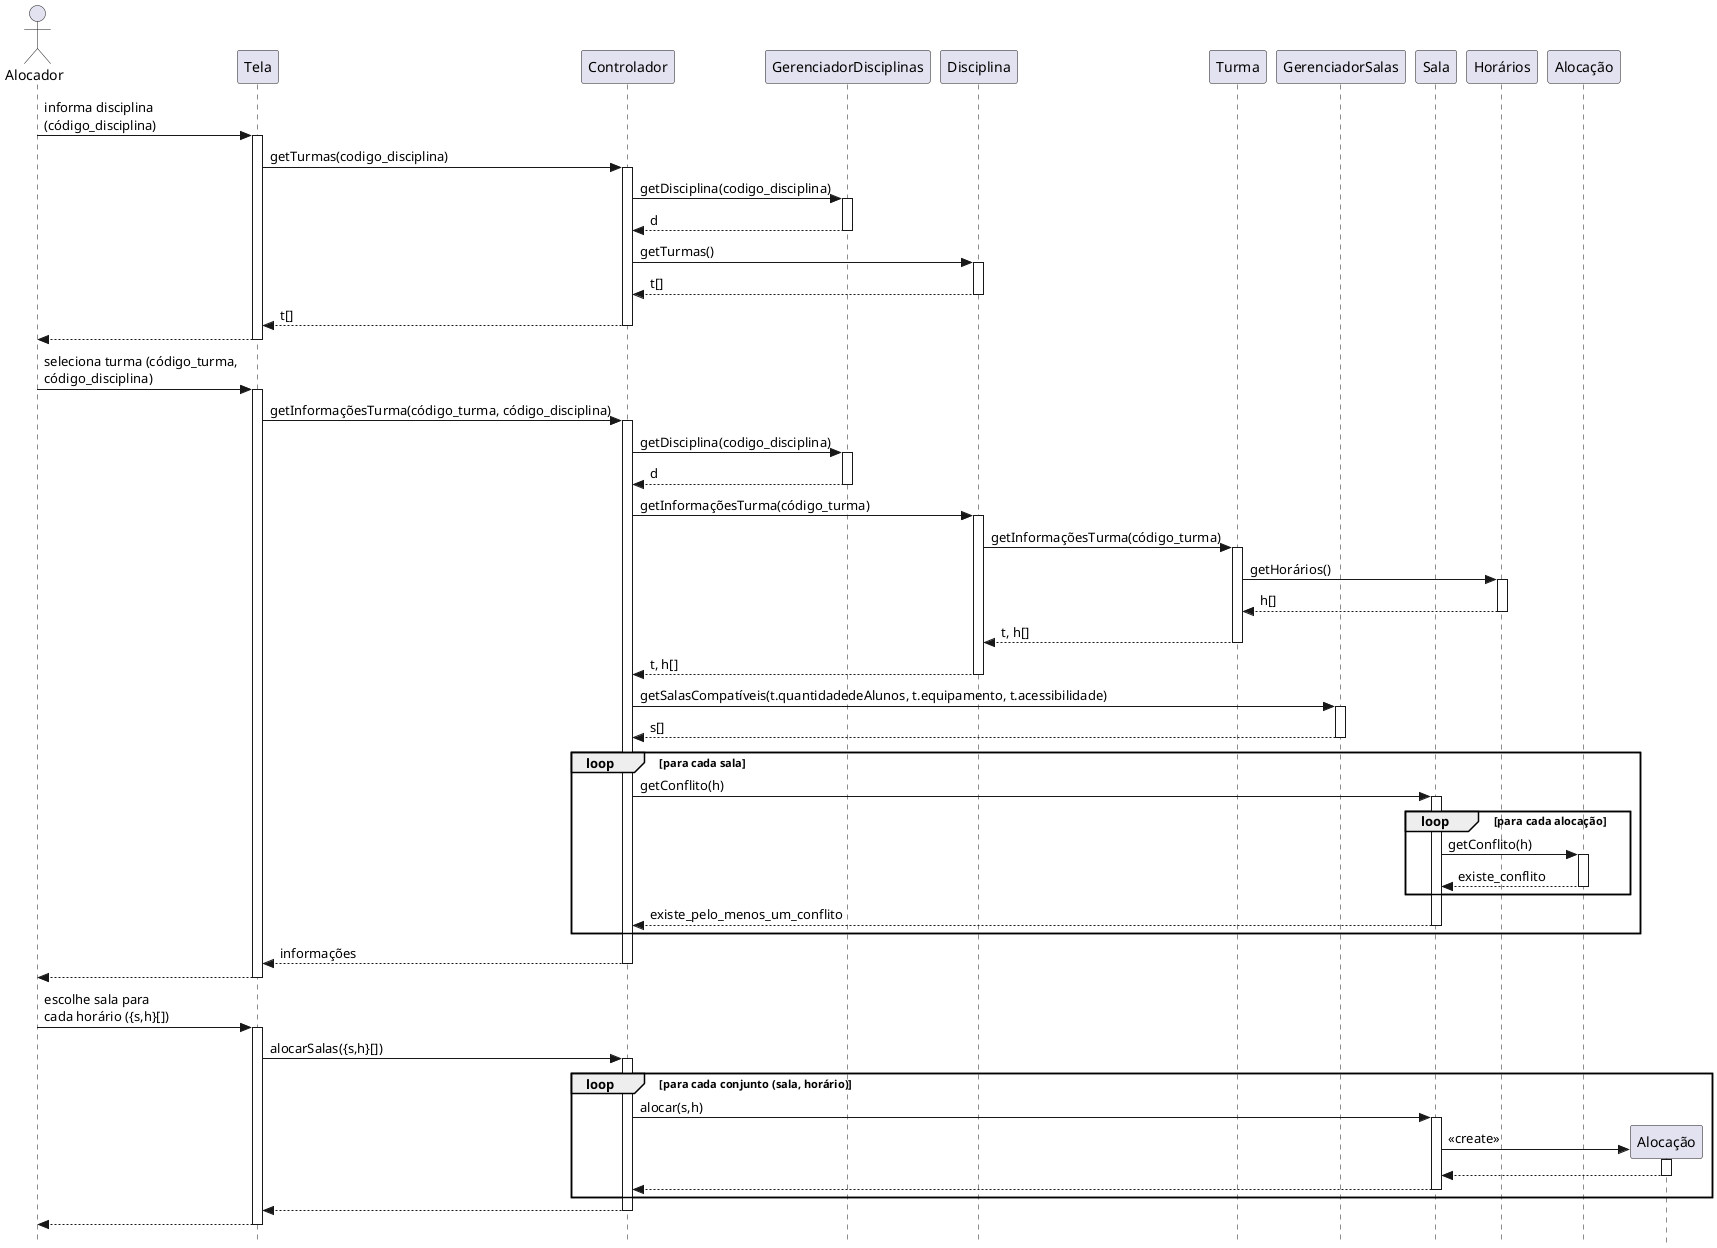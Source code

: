 @startuml Sequencia
skinparam style strictuml
autoactivate on

actor Alocador
participant Tela as t
participant Controlador as c
participant GerenciadorDisciplinas as gd
participant "Disciplina" as d
participant Turma as tu
participant GerenciadorSalas as gs
participant Sala as s
participant Horários as h
participant Alocação as a
participant Alocação as a2

Alocador -> t : informa disciplina \n(código_disciplina)
    t -> c : getTurmas(codigo_disciplina)
        c -> gd : getDisciplina(codigo_disciplina)
        return d
            c -> d : getTurmas()
            return t[]
        return t[]
    return 

Alocador -> t : seleciona turma (código_turma, \ncódigo_disciplina)
    t -> c : getInformaçõesTurma(código_turma, código_disciplina)
        c -> gd : getDisciplina(codigo_disciplina)
        return d
       
        c -> d : getInformaçõesTurma(código_turma)
        d -> tu : getInformaçõesTurma(código_turma)
        tu -> h : getHorários()
        return h[]
    return t, h[]
        
        return t, h[]
    c -> gs : getSalasCompatíveis(t.quantidadedeAlunos, t.equipamento, t.acessibilidade)
    return s[]
    loop para cada sala
        c -> s : getConflito(h)
        loop para cada alocação
            s -> a : getConflito(h)
            return existe_conflito
        end
        return existe_pelo_menos_um_conflito
    end
    
return informações
return 


Alocador -> t : escolhe sala para \ncada horário ({s,h}[])
    t -> c : alocarSalas({s,h}[])
    loop para cada conjunto (sala, horário)
        c -> s : alocar(s,h)
        create a2
        s -> a2 : << create >>
        return
    return
    end
return 
return
    
@enduml